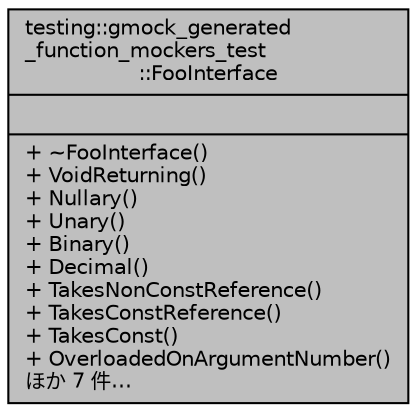 digraph "testing::gmock_generated_function_mockers_test::FooInterface"
{
  edge [fontname="Helvetica",fontsize="10",labelfontname="Helvetica",labelfontsize="10"];
  node [fontname="Helvetica",fontsize="10",shape=record];
  Node2 [label="{testing::gmock_generated\l_function_mockers_test\l::FooInterface\n||+ ~FooInterface()\l+ VoidReturning()\l+ Nullary()\l+ Unary()\l+ Binary()\l+ Decimal()\l+ TakesNonConstReference()\l+ TakesConstReference()\l+ TakesConst()\l+ OverloadedOnArgumentNumber()\lほか 7 件…\l}",height=0.2,width=0.4,color="black", fillcolor="grey75", style="filled", fontcolor="black"];
}
